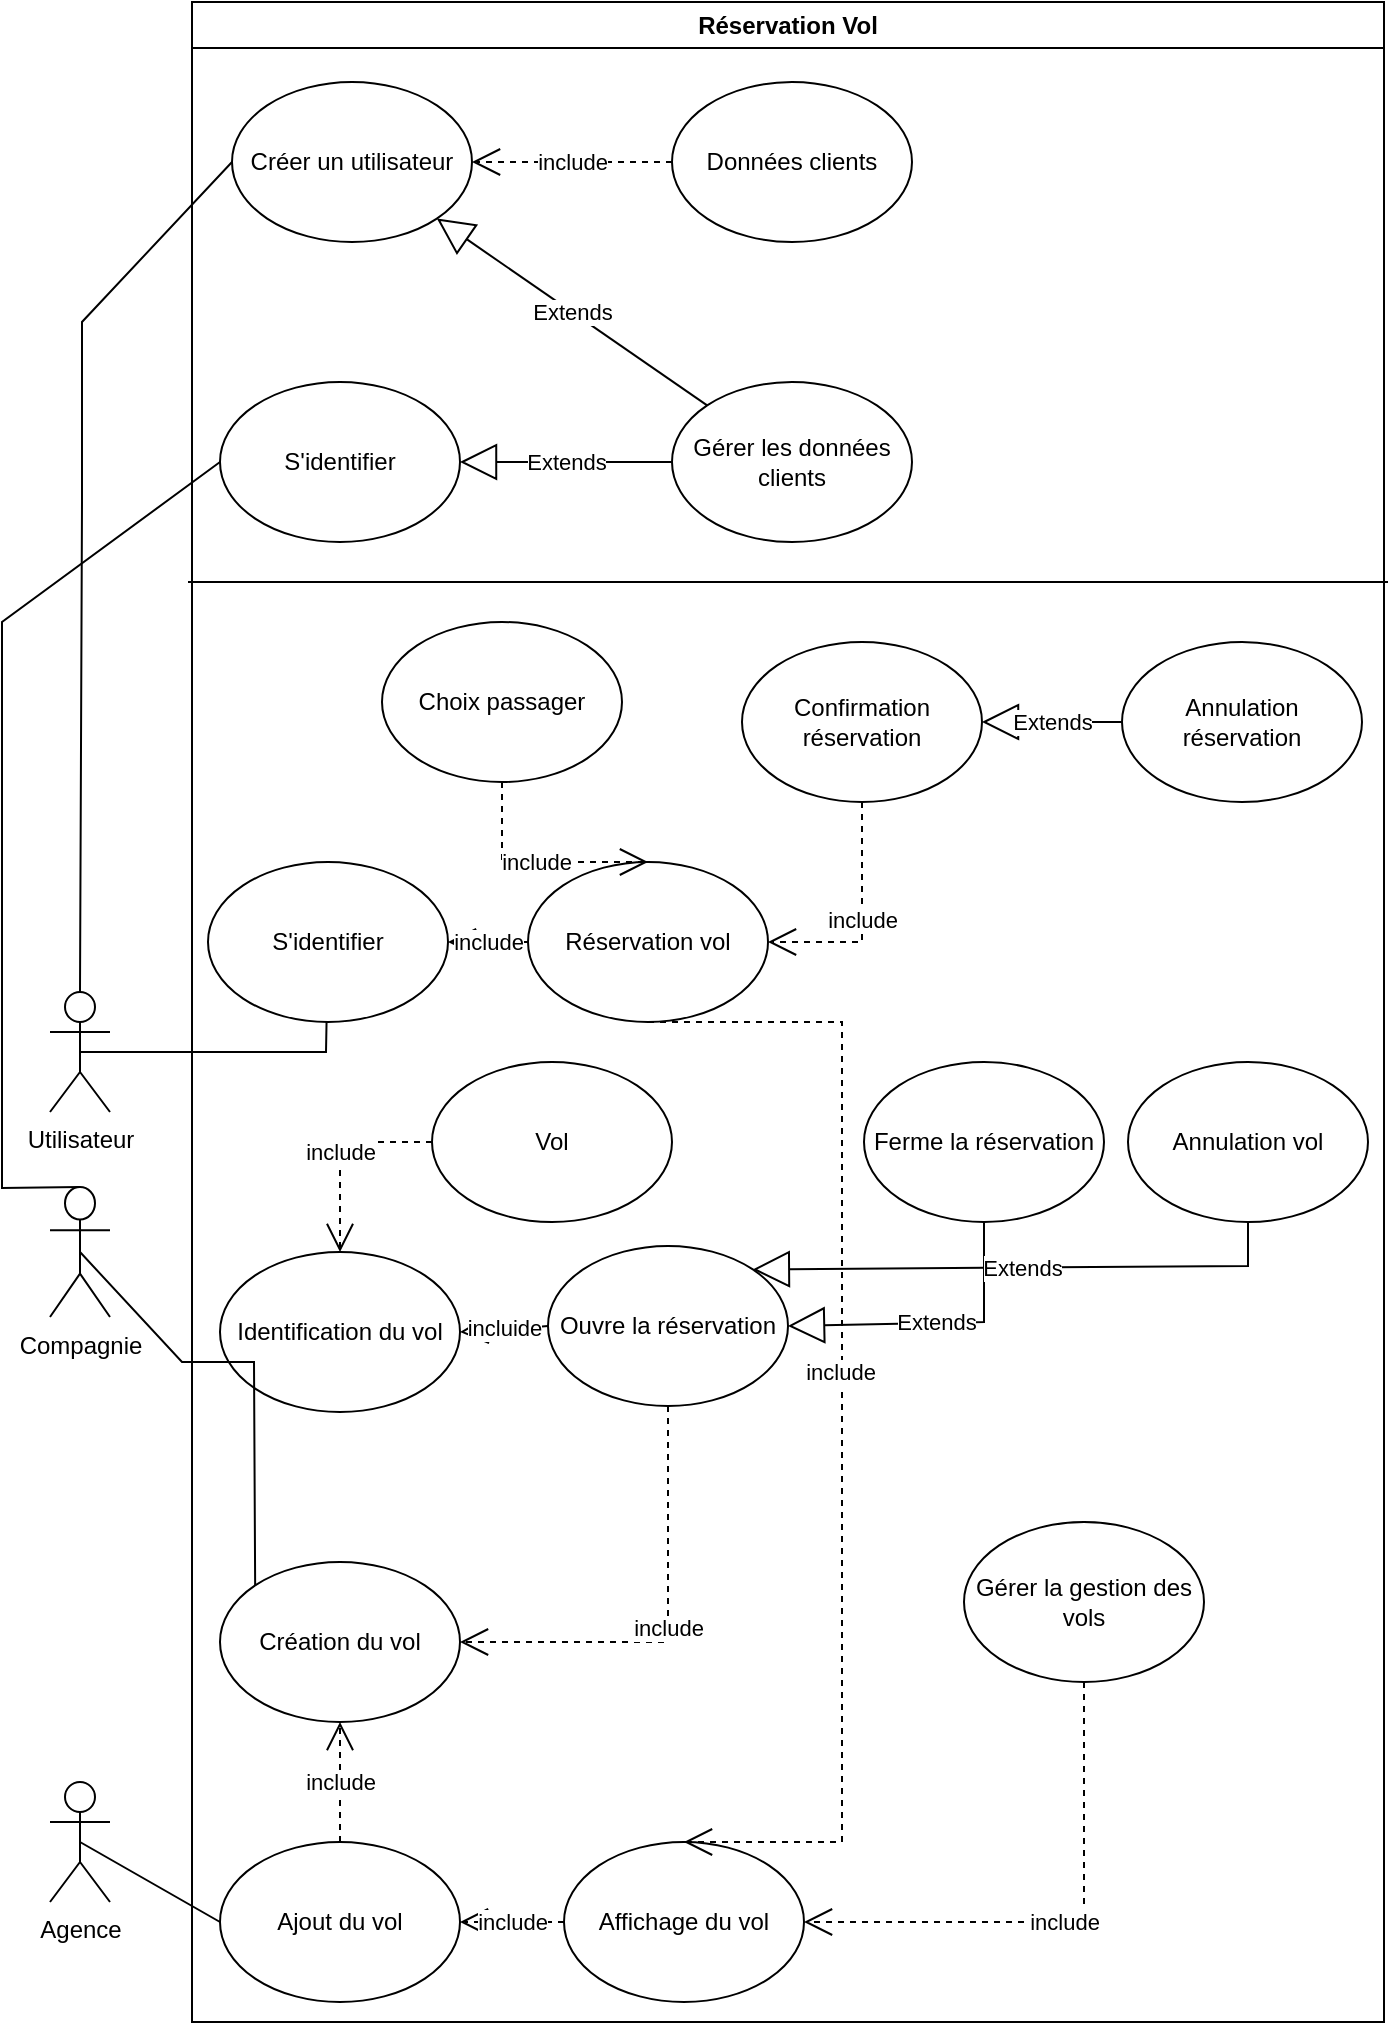 <mxfile version="22.1.16" type="device">
  <diagram name="Page-1" id="edFX1pW7LbjZiqkLn0fU">
    <mxGraphModel dx="1219" dy="1995" grid="1" gridSize="10" guides="1" tooltips="1" connect="1" arrows="1" fold="1" page="1" pageScale="1" pageWidth="827" pageHeight="1169" math="0" shadow="0">
      <root>
        <mxCell id="0" />
        <mxCell id="1" parent="0" />
        <mxCell id="zkoh095dpT4NfTJxIsFo-1" value="Réservation Vol" style="swimlane;whiteSpace=wrap;html=1;" parent="1" vertex="1">
          <mxGeometry x="115" y="-40" width="596" height="1010" as="geometry" />
        </mxCell>
        <mxCell id="zkoh095dpT4NfTJxIsFo-4" value="Réservation vol" style="ellipse;whiteSpace=wrap;html=1;" parent="zkoh095dpT4NfTJxIsFo-1" vertex="1">
          <mxGeometry x="168" y="430" width="120" height="80" as="geometry" />
        </mxCell>
        <mxCell id="zkoh095dpT4NfTJxIsFo-5" value="Annulation vol" style="ellipse;whiteSpace=wrap;html=1;" parent="zkoh095dpT4NfTJxIsFo-1" vertex="1">
          <mxGeometry x="468" y="530" width="120" height="80" as="geometry" />
        </mxCell>
        <mxCell id="zkoh095dpT4NfTJxIsFo-6" value="Ouvre la réservation" style="ellipse;whiteSpace=wrap;html=1;" parent="zkoh095dpT4NfTJxIsFo-1" vertex="1">
          <mxGeometry x="178" y="622" width="120" height="80" as="geometry" />
        </mxCell>
        <mxCell id="zkoh095dpT4NfTJxIsFo-7" value="Ferme la réservation" style="ellipse;whiteSpace=wrap;html=1;" parent="zkoh095dpT4NfTJxIsFo-1" vertex="1">
          <mxGeometry x="336" y="530" width="120" height="80" as="geometry" />
        </mxCell>
        <mxCell id="zkoh095dpT4NfTJxIsFo-8" value="Confirmation réservation" style="ellipse;whiteSpace=wrap;html=1;" parent="zkoh095dpT4NfTJxIsFo-1" vertex="1">
          <mxGeometry x="275" y="320" width="120" height="80" as="geometry" />
        </mxCell>
        <mxCell id="zkoh095dpT4NfTJxIsFo-9" value="Annulation réservation" style="ellipse;whiteSpace=wrap;html=1;" parent="zkoh095dpT4NfTJxIsFo-1" vertex="1">
          <mxGeometry x="465" y="320" width="120" height="80" as="geometry" />
        </mxCell>
        <mxCell id="zkoh095dpT4NfTJxIsFo-14" value="Identification du vol" style="ellipse;whiteSpace=wrap;html=1;" parent="zkoh095dpT4NfTJxIsFo-1" vertex="1">
          <mxGeometry x="14" y="625" width="120" height="80" as="geometry" />
        </mxCell>
        <mxCell id="zkoh095dpT4NfTJxIsFo-15" value="Création du vol" style="ellipse;whiteSpace=wrap;html=1;" parent="zkoh095dpT4NfTJxIsFo-1" vertex="1">
          <mxGeometry x="14" y="780" width="120" height="80" as="geometry" />
        </mxCell>
        <mxCell id="zkoh095dpT4NfTJxIsFo-18" value="Vol" style="ellipse;whiteSpace=wrap;html=1;" parent="zkoh095dpT4NfTJxIsFo-1" vertex="1">
          <mxGeometry x="120" y="530" width="120" height="80" as="geometry" />
        </mxCell>
        <mxCell id="zkoh095dpT4NfTJxIsFo-22" value="Choix passager" style="ellipse;whiteSpace=wrap;html=1;" parent="zkoh095dpT4NfTJxIsFo-1" vertex="1">
          <mxGeometry x="95" y="310" width="120" height="80" as="geometry" />
        </mxCell>
        <mxCell id="zkoh095dpT4NfTJxIsFo-23" value="S&#39;identifier" style="ellipse;whiteSpace=wrap;html=1;" parent="zkoh095dpT4NfTJxIsFo-1" vertex="1">
          <mxGeometry x="8" y="430" width="120" height="80" as="geometry" />
        </mxCell>
        <mxCell id="zkoh095dpT4NfTJxIsFo-24" value="include" style="endArrow=open;endSize=12;dashed=1;html=1;rounded=0;entryX=1;entryY=0.5;entryDx=0;entryDy=0;exitX=0;exitY=0.5;exitDx=0;exitDy=0;" parent="zkoh095dpT4NfTJxIsFo-1" source="zkoh095dpT4NfTJxIsFo-4" target="zkoh095dpT4NfTJxIsFo-23" edge="1">
          <mxGeometry width="160" relative="1" as="geometry">
            <mxPoint x="168" y="630" as="sourcePoint" />
            <mxPoint x="328" y="630" as="targetPoint" />
          </mxGeometry>
        </mxCell>
        <mxCell id="zkoh095dpT4NfTJxIsFo-25" value="include" style="endArrow=open;endSize=12;dashed=1;html=1;rounded=0;entryX=0.5;entryY=0;entryDx=0;entryDy=0;exitX=0.5;exitY=1;exitDx=0;exitDy=0;" parent="zkoh095dpT4NfTJxIsFo-1" source="zkoh095dpT4NfTJxIsFo-22" target="zkoh095dpT4NfTJxIsFo-4" edge="1">
          <mxGeometry width="160" relative="1" as="geometry">
            <mxPoint x="155" y="390" as="sourcePoint" />
            <mxPoint x="328" y="630" as="targetPoint" />
            <Array as="points">
              <mxPoint x="155" y="430" />
            </Array>
          </mxGeometry>
        </mxCell>
        <mxCell id="zkoh095dpT4NfTJxIsFo-27" value="include" style="endArrow=open;endSize=12;dashed=1;html=1;rounded=0;exitX=0.5;exitY=1;exitDx=0;exitDy=0;entryX=1;entryY=0.5;entryDx=0;entryDy=0;" parent="zkoh095dpT4NfTJxIsFo-1" source="zkoh095dpT4NfTJxIsFo-6" target="zkoh095dpT4NfTJxIsFo-15" edge="1">
          <mxGeometry width="160" relative="1" as="geometry">
            <mxPoint x="168" y="632" as="sourcePoint" />
            <mxPoint x="80" y="900" as="targetPoint" />
            <Array as="points">
              <mxPoint x="238" y="820" />
            </Array>
          </mxGeometry>
        </mxCell>
        <mxCell id="zkoh095dpT4NfTJxIsFo-29" value="Extends" style="endArrow=block;endSize=16;endFill=0;html=1;rounded=0;exitX=0.5;exitY=1;exitDx=0;exitDy=0;entryX=1;entryY=0.5;entryDx=0;entryDy=0;" parent="zkoh095dpT4NfTJxIsFo-1" source="zkoh095dpT4NfTJxIsFo-7" target="zkoh095dpT4NfTJxIsFo-6" edge="1">
          <mxGeometry width="160" relative="1" as="geometry">
            <mxPoint x="168" y="632" as="sourcePoint" />
            <mxPoint x="328" y="632" as="targetPoint" />
            <Array as="points">
              <mxPoint x="396" y="660" />
            </Array>
          </mxGeometry>
        </mxCell>
        <mxCell id="zkoh095dpT4NfTJxIsFo-30" value="Extends" style="endArrow=block;endSize=16;endFill=0;html=1;rounded=0;exitX=0.5;exitY=1;exitDx=0;exitDy=0;entryX=1;entryY=0;entryDx=0;entryDy=0;" parent="zkoh095dpT4NfTJxIsFo-1" target="zkoh095dpT4NfTJxIsFo-6" edge="1" source="zkoh095dpT4NfTJxIsFo-5">
          <mxGeometry width="160" relative="1" as="geometry">
            <mxPoint x="528.0" y="702" as="sourcePoint" />
            <mxPoint x="328" y="632" as="targetPoint" />
            <Array as="points">
              <mxPoint x="528" y="632" />
            </Array>
          </mxGeometry>
        </mxCell>
        <mxCell id="zkoh095dpT4NfTJxIsFo-31" value="include" style="endArrow=open;endSize=12;dashed=1;html=1;rounded=0;exitX=0;exitY=0.5;exitDx=0;exitDy=0;entryX=0.5;entryY=0;entryDx=0;entryDy=0;" parent="zkoh095dpT4NfTJxIsFo-1" source="zkoh095dpT4NfTJxIsFo-18" target="zkoh095dpT4NfTJxIsFo-14" edge="1">
          <mxGeometry width="160" relative="1" as="geometry">
            <mxPoint x="168" y="632" as="sourcePoint" />
            <mxPoint x="328" y="632" as="targetPoint" />
            <Array as="points">
              <mxPoint x="74" y="570" />
            </Array>
          </mxGeometry>
        </mxCell>
        <mxCell id="zkoh095dpT4NfTJxIsFo-34" value="Créer un utilisateur" style="ellipse;whiteSpace=wrap;html=1;" parent="zkoh095dpT4NfTJxIsFo-1" vertex="1">
          <mxGeometry x="20" y="40" width="120" height="80" as="geometry" />
        </mxCell>
        <mxCell id="zkoh095dpT4NfTJxIsFo-35" value="" style="endArrow=none;html=1;rounded=0;" parent="zkoh095dpT4NfTJxIsFo-1" edge="1">
          <mxGeometry width="50" height="50" relative="1" as="geometry">
            <mxPoint x="-2" y="290" as="sourcePoint" />
            <mxPoint x="598" y="290" as="targetPoint" />
          </mxGeometry>
        </mxCell>
        <mxCell id="zkoh095dpT4NfTJxIsFo-36" value="S&#39;identifier" style="ellipse;whiteSpace=wrap;html=1;" parent="zkoh095dpT4NfTJxIsFo-1" vertex="1">
          <mxGeometry x="14" y="190" width="120" height="80" as="geometry" />
        </mxCell>
        <mxCell id="zkoh095dpT4NfTJxIsFo-37" value="Données clients" style="ellipse;whiteSpace=wrap;html=1;" parent="zkoh095dpT4NfTJxIsFo-1" vertex="1">
          <mxGeometry x="240" y="40" width="120" height="80" as="geometry" />
        </mxCell>
        <mxCell id="zkoh095dpT4NfTJxIsFo-42" value="Gérer les données clients" style="ellipse;whiteSpace=wrap;html=1;" parent="zkoh095dpT4NfTJxIsFo-1" vertex="1">
          <mxGeometry x="240" y="190" width="120" height="80" as="geometry" />
        </mxCell>
        <mxCell id="zkoh095dpT4NfTJxIsFo-50" value="include" style="endArrow=open;endSize=12;dashed=1;html=1;rounded=0;entryX=1;entryY=0.5;entryDx=0;entryDy=0;exitX=0;exitY=0.5;exitDx=0;exitDy=0;" parent="zkoh095dpT4NfTJxIsFo-1" source="zkoh095dpT4NfTJxIsFo-37" target="zkoh095dpT4NfTJxIsFo-34" edge="1">
          <mxGeometry width="160" relative="1" as="geometry">
            <mxPoint x="190" y="350" as="sourcePoint" />
            <mxPoint x="350" y="350" as="targetPoint" />
          </mxGeometry>
        </mxCell>
        <mxCell id="zkoh095dpT4NfTJxIsFo-51" value="Extends" style="endArrow=block;endSize=16;endFill=0;html=1;rounded=0;entryX=1;entryY=1;entryDx=0;entryDy=0;exitX=0;exitY=0;exitDx=0;exitDy=0;" parent="zkoh095dpT4NfTJxIsFo-1" source="zkoh095dpT4NfTJxIsFo-42" target="zkoh095dpT4NfTJxIsFo-34" edge="1">
          <mxGeometry width="160" relative="1" as="geometry">
            <mxPoint x="190" y="350" as="sourcePoint" />
            <mxPoint x="350" y="350" as="targetPoint" />
          </mxGeometry>
        </mxCell>
        <mxCell id="zkoh095dpT4NfTJxIsFo-52" value="Extends" style="endArrow=block;endSize=16;endFill=0;html=1;rounded=0;entryX=1;entryY=0.5;entryDx=0;entryDy=0;exitX=0;exitY=0.5;exitDx=0;exitDy=0;" parent="zkoh095dpT4NfTJxIsFo-1" source="zkoh095dpT4NfTJxIsFo-42" target="zkoh095dpT4NfTJxIsFo-36" edge="1">
          <mxGeometry width="160" relative="1" as="geometry">
            <mxPoint x="190" y="350" as="sourcePoint" />
            <mxPoint x="350" y="350" as="targetPoint" />
          </mxGeometry>
        </mxCell>
        <mxCell id="zkoh095dpT4NfTJxIsFo-53" value="incluide" style="endArrow=open;endSize=12;dashed=1;html=1;rounded=0;entryX=1;entryY=0.5;entryDx=0;entryDy=0;exitX=0;exitY=0.5;exitDx=0;exitDy=0;" parent="zkoh095dpT4NfTJxIsFo-1" source="zkoh095dpT4NfTJxIsFo-6" target="zkoh095dpT4NfTJxIsFo-14" edge="1">
          <mxGeometry width="160" relative="1" as="geometry">
            <mxPoint x="196" y="450" as="sourcePoint" />
            <mxPoint x="356" y="450" as="targetPoint" />
          </mxGeometry>
        </mxCell>
        <mxCell id="34ymsnPJ6DXwiN-FmMj9-6" value="Ajout du vol" style="ellipse;whiteSpace=wrap;html=1;" vertex="1" parent="zkoh095dpT4NfTJxIsFo-1">
          <mxGeometry x="14" y="920" width="120" height="80" as="geometry" />
        </mxCell>
        <mxCell id="34ymsnPJ6DXwiN-FmMj9-8" value="include" style="endArrow=open;endSize=12;dashed=1;html=1;rounded=0;exitX=0.5;exitY=0;exitDx=0;exitDy=0;entryX=0.5;entryY=1;entryDx=0;entryDy=0;" edge="1" parent="zkoh095dpT4NfTJxIsFo-1" source="34ymsnPJ6DXwiN-FmMj9-6" target="zkoh095dpT4NfTJxIsFo-15">
          <mxGeometry width="160" relative="1" as="geometry">
            <mxPoint x="156" y="810" as="sourcePoint" />
            <mxPoint x="316" y="810" as="targetPoint" />
          </mxGeometry>
        </mxCell>
        <mxCell id="34ymsnPJ6DXwiN-FmMj9-9" value="Affichage du vol" style="ellipse;whiteSpace=wrap;html=1;" vertex="1" parent="zkoh095dpT4NfTJxIsFo-1">
          <mxGeometry x="186" y="920" width="120" height="80" as="geometry" />
        </mxCell>
        <mxCell id="34ymsnPJ6DXwiN-FmMj9-10" value="include" style="endArrow=open;endSize=12;dashed=1;html=1;rounded=0;exitX=0;exitY=0.5;exitDx=0;exitDy=0;entryX=1;entryY=0.5;entryDx=0;entryDy=0;" edge="1" parent="zkoh095dpT4NfTJxIsFo-1" source="34ymsnPJ6DXwiN-FmMj9-9" target="34ymsnPJ6DXwiN-FmMj9-6">
          <mxGeometry width="160" relative="1" as="geometry">
            <mxPoint x="156" y="810" as="sourcePoint" />
            <mxPoint x="316" y="810" as="targetPoint" />
          </mxGeometry>
        </mxCell>
        <mxCell id="34ymsnPJ6DXwiN-FmMj9-11" value="Gérer la gestion des vols" style="ellipse;whiteSpace=wrap;html=1;" vertex="1" parent="zkoh095dpT4NfTJxIsFo-1">
          <mxGeometry x="386" y="760" width="120" height="80" as="geometry" />
        </mxCell>
        <mxCell id="34ymsnPJ6DXwiN-FmMj9-12" value="include" style="endArrow=open;endSize=12;dashed=1;html=1;rounded=0;entryX=1;entryY=0.5;entryDx=0;entryDy=0;exitX=0.5;exitY=1;exitDx=0;exitDy=0;" edge="1" parent="zkoh095dpT4NfTJxIsFo-1" source="34ymsnPJ6DXwiN-FmMj9-11" target="34ymsnPJ6DXwiN-FmMj9-9">
          <mxGeometry width="160" relative="1" as="geometry">
            <mxPoint x="156" y="810" as="sourcePoint" />
            <mxPoint x="316" y="810" as="targetPoint" />
            <Array as="points">
              <mxPoint x="446" y="960" />
            </Array>
          </mxGeometry>
        </mxCell>
        <mxCell id="34ymsnPJ6DXwiN-FmMj9-13" value="include" style="endArrow=open;endSize=12;dashed=1;html=1;rounded=0;exitX=0.5;exitY=1;exitDx=0;exitDy=0;entryX=1;entryY=0.5;entryDx=0;entryDy=0;" edge="1" parent="zkoh095dpT4NfTJxIsFo-1" source="zkoh095dpT4NfTJxIsFo-8" target="zkoh095dpT4NfTJxIsFo-4">
          <mxGeometry width="160" relative="1" as="geometry">
            <mxPoint x="145" y="670" as="sourcePoint" />
            <mxPoint x="355" y="450" as="targetPoint" />
            <Array as="points">
              <mxPoint x="335" y="470" />
            </Array>
          </mxGeometry>
        </mxCell>
        <mxCell id="34ymsnPJ6DXwiN-FmMj9-14" value="Extends" style="endArrow=block;endSize=16;endFill=0;html=1;rounded=0;entryX=1;entryY=0.5;entryDx=0;entryDy=0;exitX=0;exitY=0.5;exitDx=0;exitDy=0;" edge="1" parent="zkoh095dpT4NfTJxIsFo-1" source="zkoh095dpT4NfTJxIsFo-9" target="zkoh095dpT4NfTJxIsFo-8">
          <mxGeometry width="160" relative="1" as="geometry">
            <mxPoint x="145" y="670" as="sourcePoint" />
            <mxPoint x="305" y="670" as="targetPoint" />
          </mxGeometry>
        </mxCell>
        <mxCell id="34ymsnPJ6DXwiN-FmMj9-16" value="include" style="endArrow=open;endSize=12;dashed=1;html=1;rounded=0;entryX=0.5;entryY=0;entryDx=0;entryDy=0;exitX=0.5;exitY=1;exitDx=0;exitDy=0;" edge="1" parent="zkoh095dpT4NfTJxIsFo-1" source="zkoh095dpT4NfTJxIsFo-4" target="34ymsnPJ6DXwiN-FmMj9-9">
          <mxGeometry x="-0.073" y="-1" width="160" relative="1" as="geometry">
            <mxPoint x="305" y="860" as="sourcePoint" />
            <mxPoint x="305" y="670" as="targetPoint" />
            <Array as="points">
              <mxPoint x="325" y="510" />
              <mxPoint x="325" y="700" />
              <mxPoint x="325" y="920" />
            </Array>
            <mxPoint as="offset" />
          </mxGeometry>
        </mxCell>
        <mxCell id="zkoh095dpT4NfTJxIsFo-2" value="Utilisateur" style="shape=umlActor;verticalLabelPosition=bottom;verticalAlign=top;html=1;outlineConnect=0;" parent="1" vertex="1">
          <mxGeometry x="44" y="455" width="30" height="60" as="geometry" />
        </mxCell>
        <mxCell id="zkoh095dpT4NfTJxIsFo-3" value="Compagnie" style="shape=umlActor;verticalLabelPosition=bottom;verticalAlign=top;html=1;outlineConnect=0;" parent="1" vertex="1">
          <mxGeometry x="44" y="552.5" width="30" height="65" as="geometry" />
        </mxCell>
        <mxCell id="zkoh095dpT4NfTJxIsFo-16" value="" style="endArrow=none;html=1;rounded=0;exitX=0.5;exitY=0.5;exitDx=0;exitDy=0;exitPerimeter=0;" parent="1" source="zkoh095dpT4NfTJxIsFo-2" target="zkoh095dpT4NfTJxIsFo-23" edge="1">
          <mxGeometry width="50" height="50" relative="1" as="geometry">
            <mxPoint x="340" y="665" as="sourcePoint" />
            <mxPoint x="90" y="485" as="targetPoint" />
            <Array as="points">
              <mxPoint x="182" y="485" />
            </Array>
          </mxGeometry>
        </mxCell>
        <mxCell id="zkoh095dpT4NfTJxIsFo-44" value="" style="endArrow=none;html=1;rounded=0;exitX=0.5;exitY=0;exitDx=0;exitDy=0;exitPerimeter=0;entryX=0;entryY=0.5;entryDx=0;entryDy=0;" parent="1" source="zkoh095dpT4NfTJxIsFo-2" target="zkoh095dpT4NfTJxIsFo-34" edge="1">
          <mxGeometry width="50" height="50" relative="1" as="geometry">
            <mxPoint x="400" y="320" as="sourcePoint" />
            <mxPoint x="450" y="270" as="targetPoint" />
            <Array as="points">
              <mxPoint x="60" y="210" />
              <mxPoint x="60" y="120" />
            </Array>
          </mxGeometry>
        </mxCell>
        <mxCell id="zkoh095dpT4NfTJxIsFo-49" value="" style="endArrow=none;html=1;rounded=0;entryX=0;entryY=0.5;entryDx=0;entryDy=0;exitX=0.5;exitY=0;exitDx=0;exitDy=0;exitPerimeter=0;" parent="1" source="zkoh095dpT4NfTJxIsFo-3" target="zkoh095dpT4NfTJxIsFo-36" edge="1">
          <mxGeometry width="50" height="50" relative="1" as="geometry">
            <mxPoint x="370" y="500" as="sourcePoint" />
            <mxPoint x="420" y="450" as="targetPoint" />
            <Array as="points">
              <mxPoint x="20" y="553" />
              <mxPoint x="20" y="360" />
              <mxPoint x="20" y="270" />
            </Array>
          </mxGeometry>
        </mxCell>
        <mxCell id="34ymsnPJ6DXwiN-FmMj9-5" value="" style="endArrow=none;html=1;rounded=0;exitX=0.5;exitY=0.5;exitDx=0;exitDy=0;exitPerimeter=0;entryX=0;entryY=0;entryDx=0;entryDy=0;" edge="1" parent="1" source="zkoh095dpT4NfTJxIsFo-3" target="zkoh095dpT4NfTJxIsFo-15">
          <mxGeometry width="50" height="50" relative="1" as="geometry">
            <mxPoint x="59" y="585" as="sourcePoint" />
            <mxPoint x="130" y="690" as="targetPoint" />
            <Array as="points">
              <mxPoint x="110" y="640" />
              <mxPoint x="146" y="640" />
            </Array>
          </mxGeometry>
        </mxCell>
        <mxCell id="34ymsnPJ6DXwiN-FmMj9-1" value="Agence" style="shape=umlActor;verticalLabelPosition=bottom;verticalAlign=top;html=1;outlineConnect=0;" vertex="1" parent="1">
          <mxGeometry x="44" y="850" width="30" height="60" as="geometry" />
        </mxCell>
        <mxCell id="34ymsnPJ6DXwiN-FmMj9-7" value="" style="endArrow=none;html=1;rounded=0;exitX=0.5;exitY=0.5;exitDx=0;exitDy=0;exitPerimeter=0;entryX=0;entryY=0.5;entryDx=0;entryDy=0;" edge="1" parent="1" source="34ymsnPJ6DXwiN-FmMj9-1" target="34ymsnPJ6DXwiN-FmMj9-6">
          <mxGeometry width="50" height="50" relative="1" as="geometry">
            <mxPoint x="330" y="750" as="sourcePoint" />
            <mxPoint x="380" y="700" as="targetPoint" />
          </mxGeometry>
        </mxCell>
      </root>
    </mxGraphModel>
  </diagram>
</mxfile>
